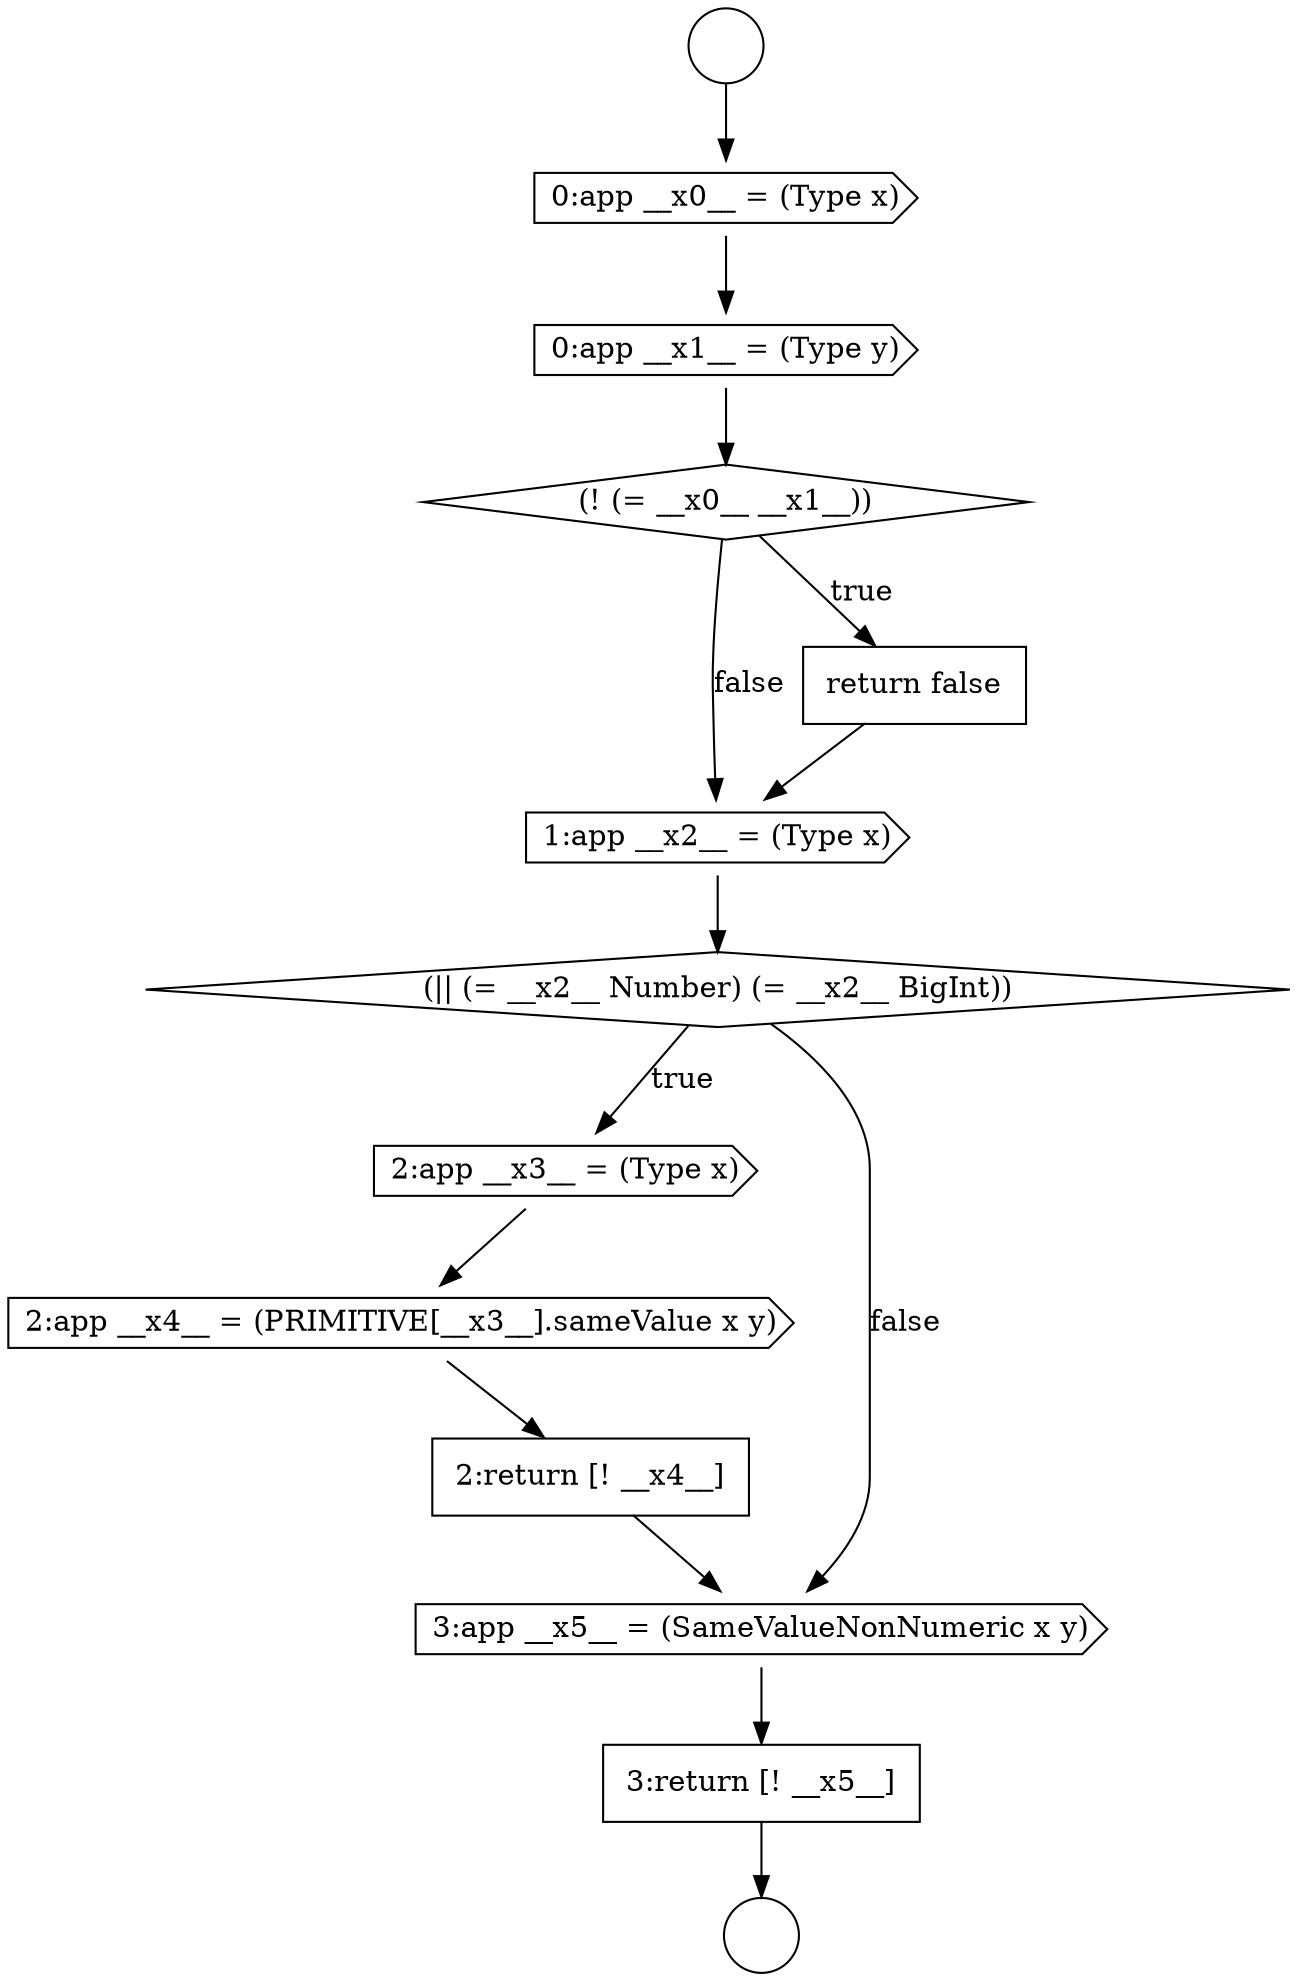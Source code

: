 digraph {
  node782 [shape=circle label=" " color="black" fillcolor="white" style=filled]
  node785 [shape=diamond, label=<<font color="black">(! (= __x0__ __x1__))</font>> color="black" fillcolor="white" style=filled]
  node789 [shape=cds, label=<<font color="black">2:app __x3__ = (Type x)</font>> color="black" fillcolor="white" style=filled]
  node793 [shape=none, margin=0, label=<<font color="black">
    <table border="0" cellborder="1" cellspacing="0" cellpadding="10">
      <tr><td align="left">3:return [! __x5__]</td></tr>
    </table>
  </font>> color="black" fillcolor="white" style=filled]
  node788 [shape=diamond, label=<<font color="black">(|| (= __x2__ Number) (= __x2__ BigInt))</font>> color="black" fillcolor="white" style=filled]
  node783 [shape=cds, label=<<font color="black">0:app __x0__ = (Type x)</font>> color="black" fillcolor="white" style=filled]
  node792 [shape=cds, label=<<font color="black">3:app __x5__ = (SameValueNonNumeric x y)</font>> color="black" fillcolor="white" style=filled]
  node787 [shape=cds, label=<<font color="black">1:app __x2__ = (Type x)</font>> color="black" fillcolor="white" style=filled]
  node784 [shape=cds, label=<<font color="black">0:app __x1__ = (Type y)</font>> color="black" fillcolor="white" style=filled]
  node791 [shape=none, margin=0, label=<<font color="black">
    <table border="0" cellborder="1" cellspacing="0" cellpadding="10">
      <tr><td align="left">2:return [! __x4__]</td></tr>
    </table>
  </font>> color="black" fillcolor="white" style=filled]
  node790 [shape=cds, label=<<font color="black">2:app __x4__ = (PRIMITIVE[__x3__].sameValue x y)</font>> color="black" fillcolor="white" style=filled]
  node786 [shape=none, margin=0, label=<<font color="black">
    <table border="0" cellborder="1" cellspacing="0" cellpadding="10">
      <tr><td align="left">return false</td></tr>
    </table>
  </font>> color="black" fillcolor="white" style=filled]
  node781 [shape=circle label=" " color="black" fillcolor="white" style=filled]
  node784 -> node785 [ color="black"]
  node789 -> node790 [ color="black"]
  node788 -> node789 [label=<<font color="black">true</font>> color="black"]
  node788 -> node792 [label=<<font color="black">false</font>> color="black"]
  node781 -> node783 [ color="black"]
  node792 -> node793 [ color="black"]
  node787 -> node788 [ color="black"]
  node791 -> node792 [ color="black"]
  node790 -> node791 [ color="black"]
  node783 -> node784 [ color="black"]
  node786 -> node787 [ color="black"]
  node793 -> node782 [ color="black"]
  node785 -> node786 [label=<<font color="black">true</font>> color="black"]
  node785 -> node787 [label=<<font color="black">false</font>> color="black"]
}
